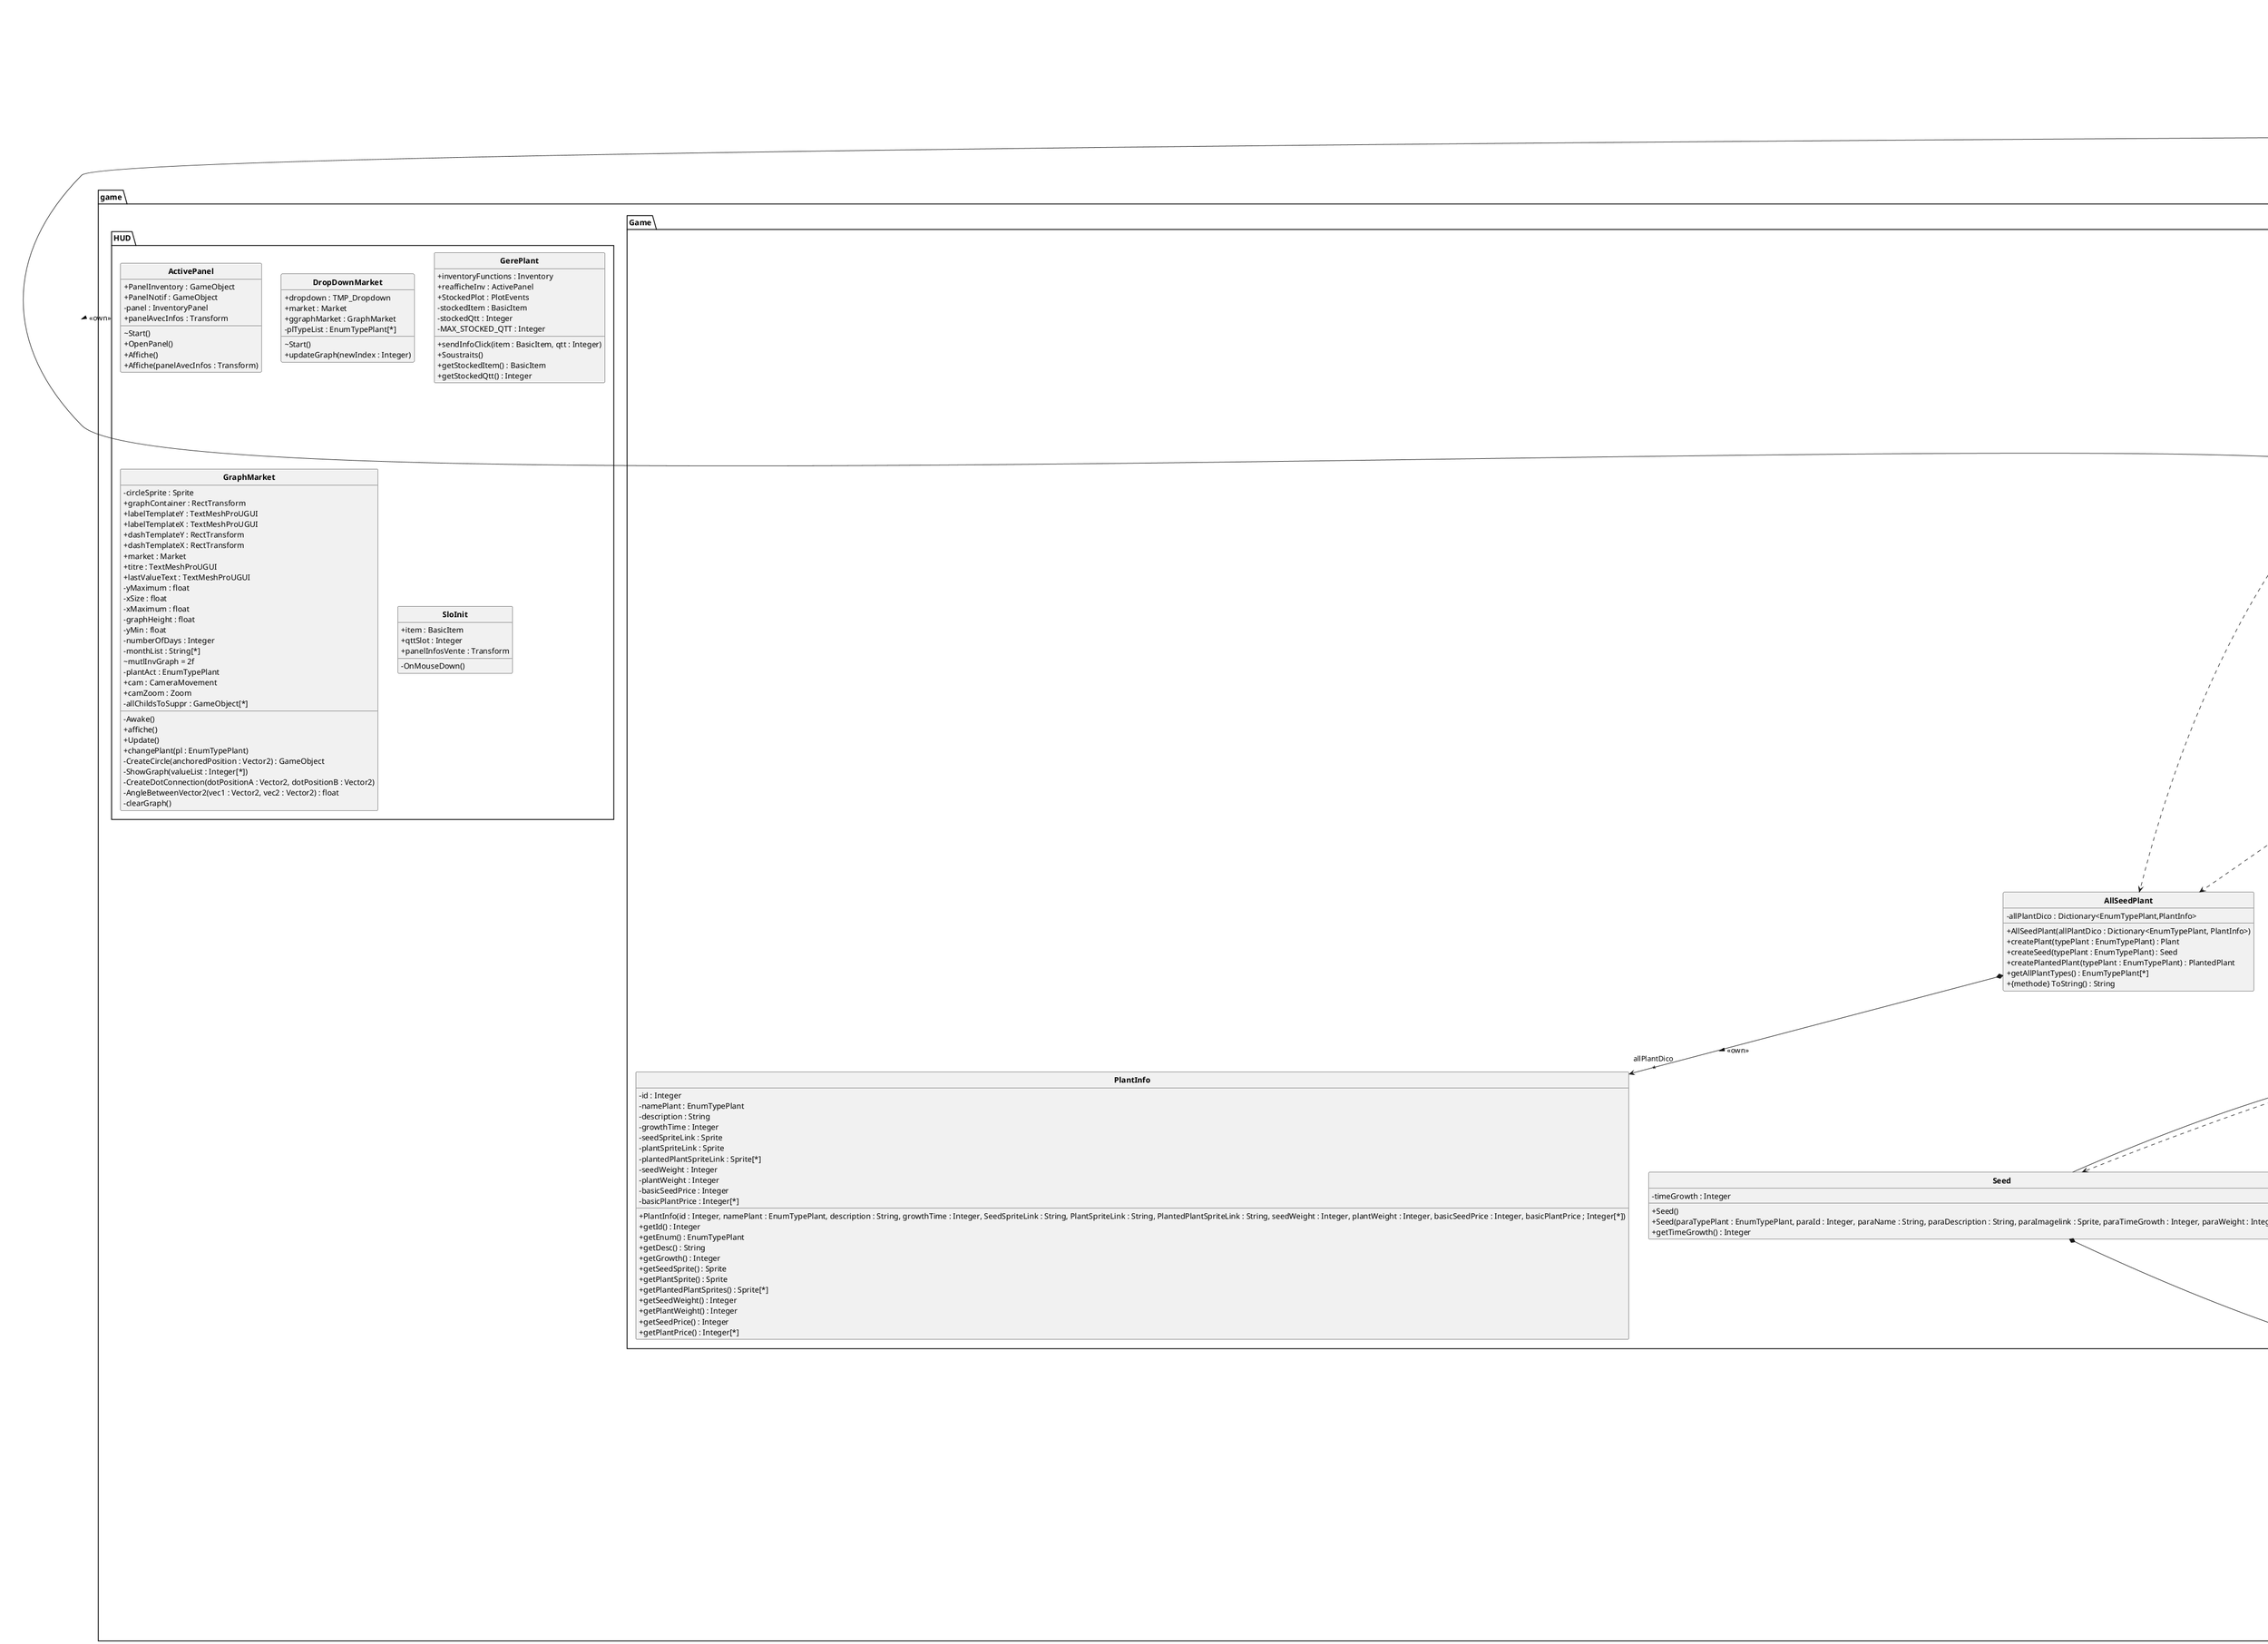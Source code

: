 @startuml
skinparam style strictuml
skinparam classAttributeIconSize 0
skinparam classFontStyle Bold
hide enum methods

'namespace game
package game{

    'folder Enums
    package Enums{
        enum EnumTools{
            CHEBE
            LLEPE
            CHEPIO
            CHEFOUR
            TEAURA
            CHEHA
            CHETTEHA
            TEURTRAC
            SONNEUSEMOIS
            RISATEURPULVE
            DEUREPAN
            RUECHAR
            SEHER
        }

        enum EnumTypePlant{
            ELB
            EGRO
            AJOS
            AZLOC
            SIAM
            ZIR
            NICIR
            AONIUQ
            OUCH
            EVARETTEB
            EUTIAL
            TOCIRAH
            LOSENRUOT
            SIOP
            NIPUL
            ECHAV
            ONTOUM
            ELUOP
            NIPAL
        }

        enum EnumTypePlot{
            DRY
            RADIOACTIVE
            RED
            GREEN
            BLUE
            MAGENTA
            CYAN
            LUCKY
            POISONOUS
        }
    }

    'folder Game
    package Game{
        class AllEvents {
            + allEventDico : Dictionary<String,EventInfo>

            + AllEvents()
            + getRandomEvent(month : Integer, impossibleEvents : Dictionary<EventInfo, Integer>): EventInfo
            - substractDico(dicoOrigin : Dictionary<String, EventInfo>, dicoSubstract : Dictionary<EventInfo, Integer>) : Dictionary<String, EventInfo>
        }

        class AllPlot{
            + createPlot(typePlot : EnumTypePlot, currentPlant : EnumTypePlant) : Plot
            + getAllPlot() : EnumTypePlot[*]
        }

        class AllSeedPlant{
            - allPlantDico : Dictionary<EnumTypePlant,PlantInfo>

            + AllSeedPlant(allPlantDico : Dictionary<EnumTypePlant, PlantInfo>)
            + createPlant(typePlant : EnumTypePlant) : Plant
            + createSeed(typePlant : EnumTypePlant) : Seed
            + createPlantedPlant(typePlant : EnumTypePlant) : PlantedPlant
            + getAllPlantTypes() : EnumTypePlant[*]
            'pas sûre de ça : override de ToString()
            + {methode} ToString() : String
        }

        class AllTools{
            ~ dicoTools : Dictionary<String, Tool>

            + AllTools(tools : Dictionary<String, Tool>)
            + AllTools()
            + getAllTools() : String[*]
            'pas sûre de ça : override de ToString()
            + {methode} ToString() : String
        }

        abstract class BasicItem{
            + id : Integer
            # itemName : String
            # description : String
            # imageLink : Sprite
            # weight : Integer
            # price : Integer

            + BasicItem()
            + BasicItem(paraId : Integer, paraName : String, paraDescription : String, paraImageLink : String)
            + getWeight() : Integer
            + getSprite() : Sprite
            + getDesc() : String
            + getName() : String
            + getId() : Integer
            + getPrice() : Integer
        }

        abstract class BasicPlant extends BasicItem{
            # typePlante : EnumTypePlant

            + BasicPlant()
            + BasicPlant(paraTypePlant : EnumTypePlant)
            + getTypePlante() : EnumTypePlant
        }

        class CreateAllSeedPlant(){
            + {static} mainInventory : Inventory
            + {static} dicoPlant : AllSeedPlant
            + {static} dicoTool : AllTools
            + {static} shopInv : Inventory

            ~ Awake()
        }

        class EventInfo{
            + namee : String
            + description : String
            + length : Integer
            + mutliplierBase : double
            + multiplierProg : double
            + targetPlant : Boolean
            + targetSeed : Boolean
            + targetTool : Boolean
            + targetsPlant : EnumTypePlant[*]
            + targetsTool : String[*]
            + probability : Integer
            'Permet de dire qu'un event est dispo que a partir du mois 0, du 1, du 2....
            + unlockableAfter : Integer
            + imageLink : Sprite
            + cooldown : Integer

            + EventInfo( namee : String, description : String, length : Integer, mutliplier : double, mutliplierProg : double, targetPlant : Boolean, targetSeed : Boolean, targetTool : Boolean, targetsPlant : EnumTypePlant[*], targetsTool : String[*], probability : Integer, unlockableAfter : Integer, imageLink : Sprite, cooldown : Integer)
            + EventInfo()
            + getName() : String
            + getLenght : Integer
            + getDescription : String
            + getTarget() : String
        }

        class Game{
            - market : Market
            - shop : Shop
            - inventoryPlant : InventoryPlant
            - inventorySeed : InventorySeed
            + money : Integer

            + Start()
            + {static} getDefaultSprite() : Sprite
            + AddMoney(price : Integer)
            + SubsMoney(price : Integer)
        }

        class Inventory{
            + panel : InventoryInterface
            - weightMax : Integer
            - currentWeight : Integer

            + addToInventory(item : BasicItem, qtt : Integer)
            + removeFromInventory(item : BasicItem)
            + SubstractFromInventory(item : BasicItem, qttToRemove : Integer)
            + SubstractFromInventory((item : BasicItem, qttToRemove : Integer, dicoASoustraire : Dictionary<BasicItem, Integer>)
            + getInventory() : Dictionary<BasicItem, Integer>
            + getWeightMax() : Integer
            + getCurrentWeight() : Integer
            + isDicoVide() : Boolean
            + displayInventory()
            'pas sûre de ça : override de ToString()
            + {methode} ToString() : String
        }

        interface InventoryInterface{
            + afficheInventory(dico : Dictionary<BasicItem, Integer>)
        }

        class InventoryPanel extends InventoryInterface{
            'je suis pas sûre du Transform
            + slotPanel : Transform

            + InventoryPanel(slotPanel : Transform)
            + InventoryPanel(slotPanel : Transform, panelAvecInfos : Transform)
            + afficheInventory(dico : Dictionary<BasicItem, Integer>)
            + afficheInventory(dico : Dictionary<BasicItem, Integer>, panelAInitialiser : Transform)
            + clearInventoryDisplay()
        }

        class InventoryPlant extends Inventory{
            + PlantSlots : Dictionary<EnumTypePlant, Integer>

            + getNbrSlots(item : EnumTypePlant) : Integer
            + setNbrSlots(item : EnumTypePlant, number : Integer)
        }

        class InventorySlot{
            + {static} createSlot() : GameObject
        }

        class Market{
            - history : Dictionary<EnumTypePlant,Integer[*]>
            - activeEvents : Dictionary<EventInfo,Integer>
            - impossibleEvents : Dictionary<EventInfo,Integer>
            - actualDays : Integer
            + {static} instance : Market

            ~ Awake()
            ~ Start()
            + createMarket()
            - nextActiveEvent()
            + getActiveEvents() : Dictionary<EventInfo, Integer>
            - nextImpossibleEvents()
            - generateNewHistoryDay(days : Integer, eventActiveON : Boolean)
            - plantByEvent(eventTemp : EventInfo, dureeMom : Integer, value : Integer) : Integer
            - plantBasic(plant : Plant, month : Integer, days : Integer) : Integer
            - ezRound(value : double) : Integer
            + normalise(val : double) : double
            + nextDay(days : Integer, eventON : Boolean) : EventInfo
            + getHistory() : Dictionary<EnumTypePlant, Integer[*]>
            + getLastPricePlant(plant : EnumTypePlant) : Integer
            + getLastPriceSeed(plant : EnumTypePlant) : Integer
            - createNewEvent(month : Integer) : EventInfo
            + last60Days(pl : EnumTypePlant) : Integer[*]
            + getDays() : Integer
            + afficheEtatDebug()
        }

        class Notification{
            + nextDay : NextDay
            + SlotNotif : GameObject
            + slotPanel : Transform
            + slots : Dictionary<EventInfo, Integer>

            + clearInventoryDisplay()
            + afficheInventory()
        }

        class NotifPanel{
            + PanelInventory : GameObject
            + PanelNotif : GameObject
            + notif : Notification
            + dico : Dictionary<EventInfo, Integer>

            ~ Start()
            + OpenPanel()
        }

        class Plant extends BasicPlant{
            + basicPlantPrice : Integer[*]

            + Plant(paraTypePlant : EnumTypePlant, paraId : Integer, paraName : String, paraDescription : String, paraImageLink : Sprite, paraBasicPlantPrice : Integer[*], paraPlantWeight : Integer)
            + Plant()
            + getPrice(month : Integer) : Integer
        }

        class PlantedPlant extends BasicPlant{
            - spriteLinks : Sprite[*]
            - growthTime : Integer
            - typePlante : EnumTypePlant

            + PlantedPlant(paraTypePlant : EnumTypePlant, paraGrowthTime : Integer)
            + PlantedPlant(paraTypePlant : EnumTypePlant, paraId : Integer, paraName : String, paraDescription : String, paraImageLink : Sprite, paraSpriteLinks : Sprite[*], paraGrowthTime : Integer)
            + PlantedPlant()
            + getSpriteLinks() : Sprite[*]
            + getGrowthTime() : Integer
        }

        'bizarre d'avoir une classe juste pour ça + pas dans le namespace
        class PlanteGraine{
            + InventoryPanel : Transform
            + PlotPanel : Transform
        }

        class PlantInfo{
            - id : Integer
            - namePlant : EnumTypePlant
            - description : String
            - growthTime : Integer
            - seedSpriteLink : Sprite
            - plantSpriteLink : Sprite
            - plantedPlantSpriteLink : Sprite[*]
            - seedWeight : Integer
            - plantWeight : Integer
            - basicSeedPrice : Integer
            'the list is 12 long
            - basicPlantPrice : Integer[*]

            + PlantInfo(id : Integer, namePlant : EnumTypePlant, description : String, growthTime : Integer, SeedSpriteLink : String, PlantSpriteLink : String, PlantedPlantSpriteLink : String, seedWeight : Integer, plantWeight : Integer, basicSeedPrice : Integer, basicPlantPrice ; Integer[*])
            + getId() : Integer
            + getEnum() : EnumTypePlant
            + getDesc() : String
            + getGrowth() : Integer
            + getSeedSprite() : Sprite
            + getPlantSprite() : Sprite
            + getPlantedPlantSprites() : Sprite[*]
            + getSeedWeight() : Integer
            + getPlantWeight() : Integer
            + getSeedPrice() : Integer
            + getPlantPrice() : Integer[*]
        }

        'rien dedans!!!!
        class PlayerInventory{

        }

        class Plot extends BasicItem{
            - typePlot : EnumTypePlot
            - isPlanted : Boolean
            - currentPlant : EnumTypePlant
            - timeGrown : Integer
            - capacity : Integer
            - number : Integer

            + Plot(paraTypePlot : EnumTypePlot, paraCurrentPlant : EnumTypePlant, paraTimeGrown : Integer, paraCapacity : Integer, paraNumber : Integer)
            + setIsPlanted(paraIsPlanted : Boolean) : Boolean
            + getTimeGrown() : Integer
            + getTypePlant() : EnumTypePlant
            + getCapacity() : Integer
            + getQuantitySeed() : Integer
            + growSeed()
            - changePlantSprite()
        }

        class Seed extends BasicPlant{
            - timeGrowth : Integer

            + Seed()
            + Seed(paraTypePlant : EnumTypePlant, paraId : Integer, paraName : String, paraDescription : String, paraImagelink : Sprite, paraTimeGrowth : Integer, paraWeight : Integer, paraPrice : Integer)
            + getTimeGrowth() : Integer
        }

        class Shop{
            + inventory : Inventory
            + slots : Dictionary<BasicItem,Integer>

            + Shop()
            ~ Start()
        }

        class Stand{
            ~ market : Market
            ~ inventory : Inventory
            ~ game : Game

            + Stand(Xmarket : Market, Xinventory : InventoryPlant, Xgame : Game)
            'je sais pas comment on fait la structure Item!!! -> pas objet!!!!
            - listeItem : Item[*]
            + stock_sale(Xitem_sale : EnumTypePlant, Xitem_number : Integer, Xitem_price : Integer)
            + sell_stock() : Integer
            + add_price(price : Integer)
        }

        abstract Tool extends BasicItem{
            + Tool()
            + Tool(paraPrice : Integer, name : String, id : Integer, description : String, imageLink : Sprite)
            + Tool(paraPrice : Integer, name : String, id : Integer, description : String, spriteLink : String)
        }

        'y a rien
        class TypePlante{

        }

    }

    package HUD{
        class ActivePanel{
            + PanelInventory : GameObject
            + PanelNotif : GameObject
            - panel : InventoryPanel
            + panelAvecInfos : Transform

            ~ Start()
            + OpenPanel()
            + Affiche()
            + Affiche(panelAvecInfos : Transform)
        }

        'pas dans le namespace game
        class DropDownMarket{
            + dropdown : TMP_Dropdown
            + market : Market
            + ggraphMarket : GraphMarket
            - plTypeList : EnumTypePlant[*]

            ~ Start()
            + updateGraph(newIndex : Integer)
        }

        'pas dans le namespace game
        class GerePlant{
            + inventoryFunctions : Inventory
            + reafficheInv : ActivePanel
            + StockedPlot : PlotEvents
            - stockedItem : BasicItem
            - stockedQtt : Integer
            - MAX_STOCKED_QTT : Integer

            + sendInfoClick(item : BasicItem, qtt : Integer)
            + Soustraits()
            + getStockedItem() : BasicItem
            + getStockedQtt() : Integer
        }

        class GraphMarket{
            - circleSprite : Sprite
            + graphContainer : RectTransform
            'je sais pas si on doit mettre les textmeshpro
            + labelTemplateY : TextMeshProUGUI
            + labelTemplateX : TextMeshProUGUI
            + dashTemplateY : RectTransform
            + dashTemplateX : RectTransform
            + market : Market
            + titre : TextMeshProUGUI
            + lastValueText : TextMeshProUGUI
            - yMaximum : float
            - xSize : float
            - xMaximum : float
            - graphHeight : float
            - yMin : float
            - numberOfDays : Integer
            - monthList : String[*]
            'je sais pas comment représenter la const
            ~ mutlInvGraph = 2f
            - plantAct : EnumTypePlant
            + cam : CameraMovement
            + camZoom : Zoom
            - allChildsToSuppr : GameObject[*]

            - Awake()
            + affiche()
            + Update()
            + changePlant(pl : EnumTypePlant)
            - CreateCircle(anchoredPosition : Vector2) : GameObject
            - ShowGraph(valueList : Integer[*])
            - CreateDotConnection(dotPositionA : Vector2, dotPositionB : Vector2)
            - AngleBetweenVector2(vec1 : Vector2, vec2 : Vector2) : float
            - clearGraph()
        }

        class SloInit{
            + item : BasicItem
            + qttSlot : Integer
            + panelInfosVente : Transform

            - OnMouseDown()
        }
    }
}

package MainMenu{
    class MainMenu{
        + PlayGame()
        + QuitGame()
    }
}

package Map{
    class CameraMovement{
        - cam : Camera
        - dragOrigin : Vector3
        - zoom : float
        - minCamSize : float
        - maxCamSize : float
        - tilemapRenderer : SpriteRender
        - mapMinX : float
        - mapMaxX : float
        - mapMinY : float
        - mapMaxY : float
        - canMoove : Boolean

        - Awake()
        + playerCanMoove(state : Boolean)
        - Update()
        - PanCamera()
        + ZoomIn()
        + ZoomOut()
        - ClampCamera(targetPosition : Vector3) : Vector3
    }

    class GoBackTest{
        + {static} goMainMenu()
    }

    class Highlite{
        + sprite_highlight : Sprite
        + sprite : Sprite

        ~ OnMouseOver()
        ~ OnMouseExit()
    }

    'on peut pas mettre game pour le namespace, donc je sais pas comment faire
    package gamee{
        class NextDay{
            + dayText : TextMeshProUGUI
            + notif : Notification
            + plots : Transform
            ~ plotList : Transform[*]
            - nbrJour : Integer
            + market : Market
            + {static} dicoPossessions : Dictionary<EventInfo, Integer>

            ~ Start()
            + {static} getInventoryNotif() : Dictionary<EventInfo, Integer>
            ~ OnMouseDown()
            + faitPousser()
            - GetPlots(parent : Transform)
            + addToInventory(item : EventInfo, duree : Integer)
            + removeFromInventory(item : EventInfo)
            + EventDay(nbrJour : Integer)
        }
    }


    class OpenMarket{
        + canvas : Canvas
        + graphContainer : Transform
        + openCanvasMarket : openCanvas

        - OnMouseDown()
    }

    class OpenShop{
        + canvas : Canvas
        + openCanvasShop : openCanvas

        - OnMouseDown()
    }

    class PlotEvents{
        + plot_sprite : Sprite
        + plot_sprite_highlite : Sprite
        - seed_sprite : Sprite
        - seed_sprite_grown : Sprite
        + PlotSupervisor : GameObject
        + InterfacePlantPanel : GameObject
        + hidesPanel : openCanvas
        - growthTime : Integer
        - growthStatus : Integer
        - plotImage : Transform
        - seedImage : Transform
        - plantedPlant : PlantedPlant
        - contientGraine : Boolean
        - itemDansPlot : BasicItem
        - qtt : Integer

        - Start()
        + donnePlantedPlant(pl : PlantedPlant)
        + fairePousser()
        + recupPlante()
        + planteGraine()
        ~ OnMouseDown()
        ~ GetChildren(parent : Transform) : Transform[*]
        ~ OnMouseOver()
        ~ OnMouseExit()
    }

    class Zoom{
        ~ cam : Camera
        - tilemapRenderer : SpriteRenderer
        - zoom : float
        - minCamSize : float
        - maxCamSize : float
        - mapMinX : float
        - mapMaxX : float
        - mapMinY : float
        - mapMaxY : float
        - canZoom : Boolean

        - Awake()
        ~ Update()
        + playerCanZoom(state : Boolean)
        - ClampCamera((targetPosition : Vector3) : Vector3
    }
}


'pas de majuscule dans le code !!!!
class MarketBase{
    ~ market : Market
    ~ Start()
}

MainMenu *-d-> Game
Game *-d-> "market \n1" Market : <<own>> >
Game *-d-> "notifcations \n*" Notification : <<own>> >
Game *-d-> "inventory \n1" Inventory : <<own>> >
Game *-d-> "shop \n1" Shop : <<own>> >
Game *-d-> CameraMovement : <<own>> >



Shop ..> BasicItem : <<uses>> >
Shop ..> AllSeedPlant : <<uses>> >
Shop ..> Market : <<interact>> >


Notification..> AllEvents : <<defined by>> >


Market ..> Plant : <<uses>> >
Market ..> Seed : <<uses>> >
Market ..>  "activeEvents\n*"AllEvents : <<affected by / create>> >
Market ..> AllSeedPlant : <<uses>> >
Market ..> AllPlot : <<uses>> >


Seed *--> "typePlante\n1" EnumTypePlant : <<type of>> >

Plant *--> "typePlante\n1" EnumTypePlant : <<type of>> >

Plot *--> EnumTypePlot : <<of type>> >

Tool *--> EnumTools : <<type of>> >

AllEvents *--> EventInfo


AllSeedPlant *--> "allPlantDico \n*" PlantInfo : <<own>> >

PlantedPlant *--> "typePlante\n1" EnumTypePlant : <<type of>> >

@enduml